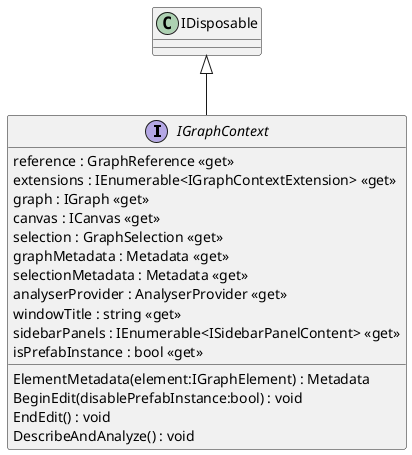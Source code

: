 @startuml
interface IGraphContext {
    reference : GraphReference <<get>>
    extensions : IEnumerable<IGraphContextExtension> <<get>>
    graph : IGraph <<get>>
    canvas : ICanvas <<get>>
    selection : GraphSelection <<get>>
    graphMetadata : Metadata <<get>>
    selectionMetadata : Metadata <<get>>
    ElementMetadata(element:IGraphElement) : Metadata
    analyserProvider : AnalyserProvider <<get>>
    windowTitle : string <<get>>
    sidebarPanels : IEnumerable<ISidebarPanelContent> <<get>>
    isPrefabInstance : bool <<get>>
    BeginEdit(disablePrefabInstance:bool) : void
    EndEdit() : void
    DescribeAndAnalyze() : void
}
IDisposable <|-- IGraphContext
@enduml
